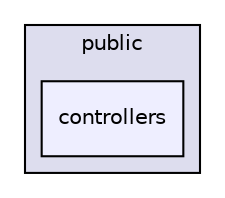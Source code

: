 digraph "public/controllers" {
  compound=true
  node [ fontsize="10", fontname="Helvetica"];
  edge [ labelfontsize="10", labelfontname="Helvetica"];
  subgraph clusterdir_f832923ad3cb060bc87ad85e68b8a1c3 {
    graph [ bgcolor="#ddddee", pencolor="black", label="public" fontname="Helvetica", fontsize="10", URL="dir_f832923ad3cb060bc87ad85e68b8a1c3.html"]
  dir_add3796f187c0c78ace120e13697e908 [shape=box, label="controllers", style="filled", fillcolor="#eeeeff", pencolor="black", URL="dir_add3796f187c0c78ace120e13697e908.html"];
  }
}
